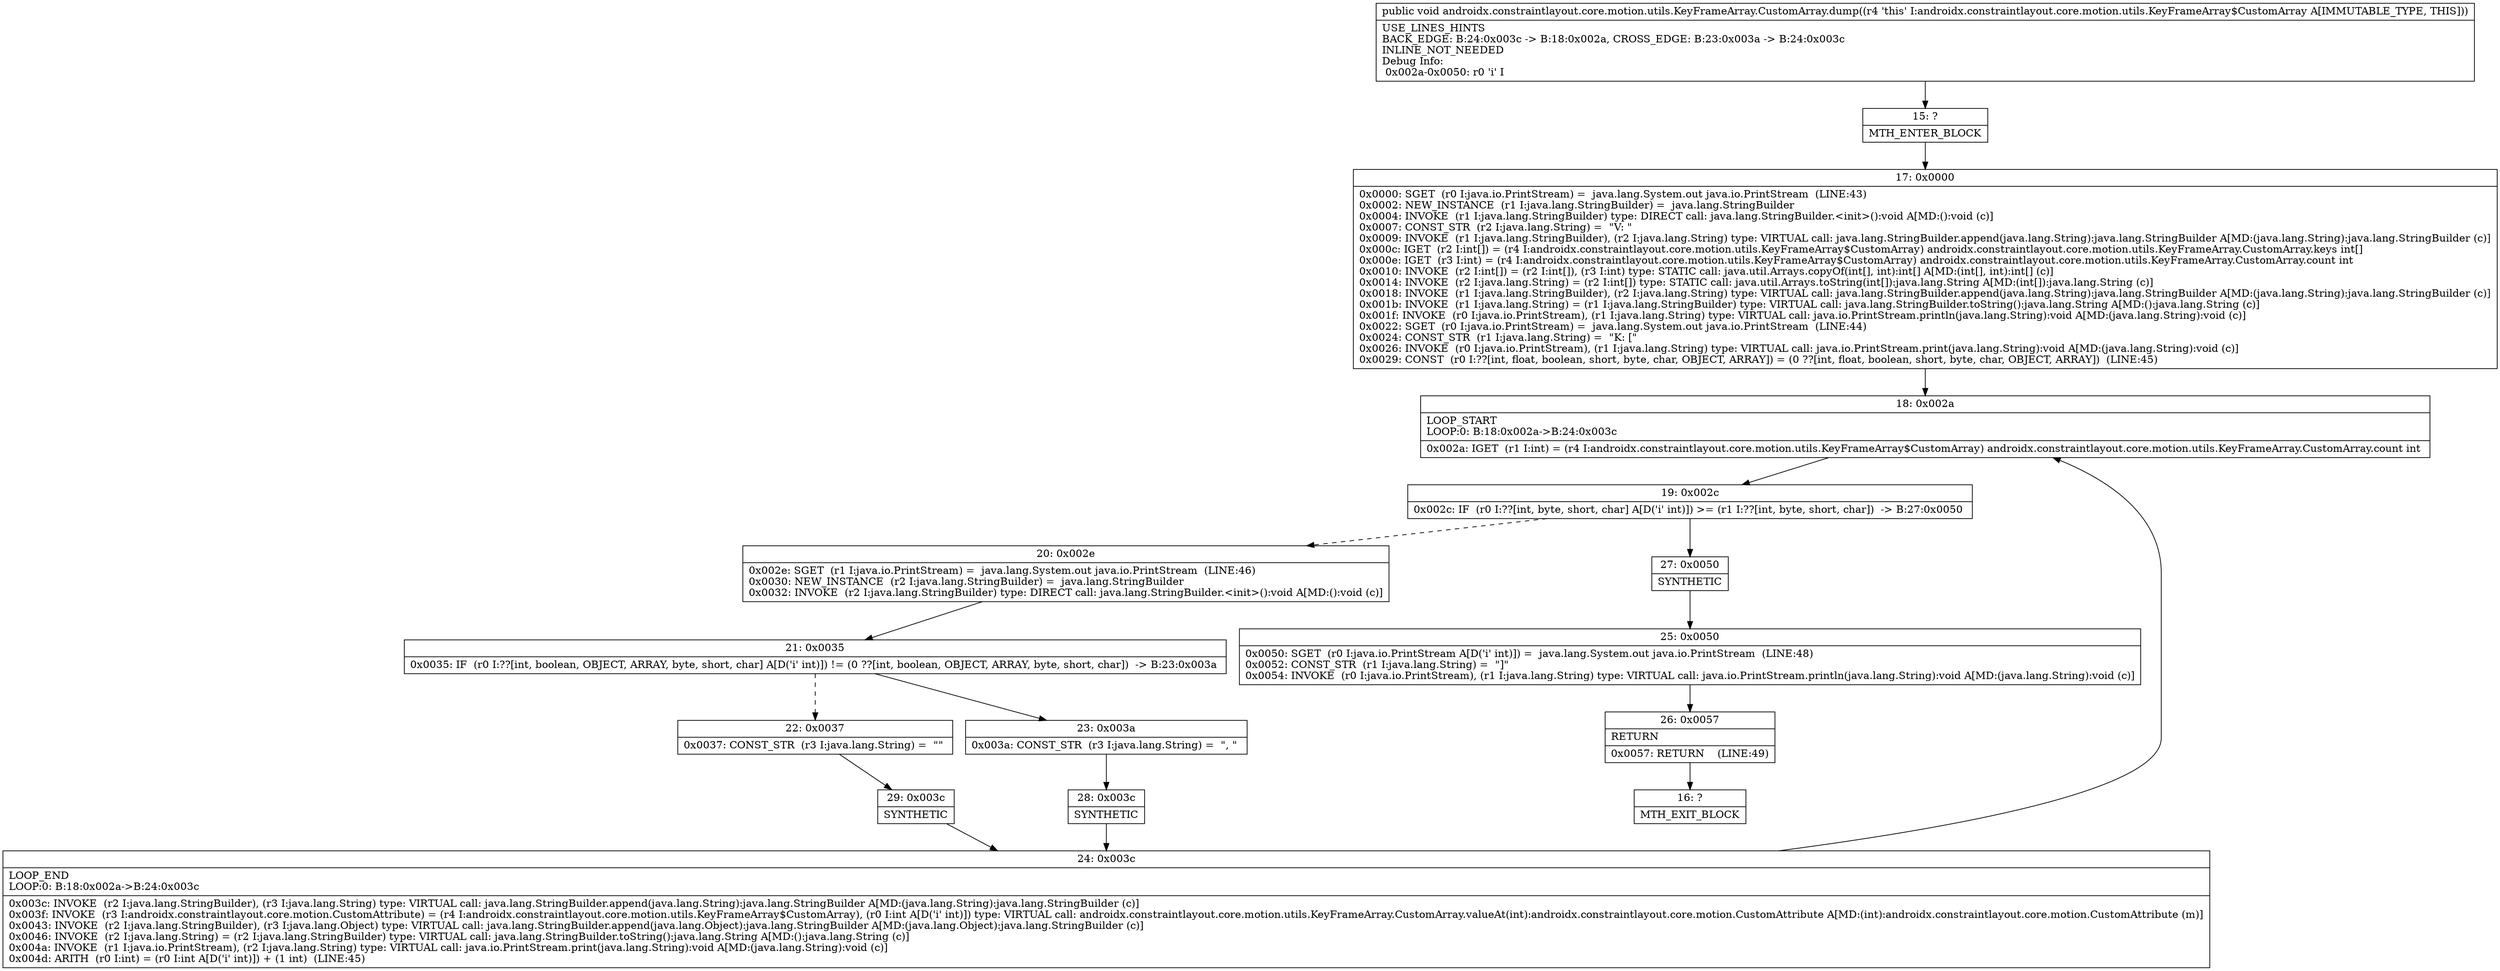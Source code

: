 digraph "CFG forandroidx.constraintlayout.core.motion.utils.KeyFrameArray.CustomArray.dump()V" {
Node_15 [shape=record,label="{15\:\ ?|MTH_ENTER_BLOCK\l}"];
Node_17 [shape=record,label="{17\:\ 0x0000|0x0000: SGET  (r0 I:java.io.PrintStream) =  java.lang.System.out java.io.PrintStream  (LINE:43)\l0x0002: NEW_INSTANCE  (r1 I:java.lang.StringBuilder) =  java.lang.StringBuilder \l0x0004: INVOKE  (r1 I:java.lang.StringBuilder) type: DIRECT call: java.lang.StringBuilder.\<init\>():void A[MD:():void (c)]\l0x0007: CONST_STR  (r2 I:java.lang.String) =  \"V: \" \l0x0009: INVOKE  (r1 I:java.lang.StringBuilder), (r2 I:java.lang.String) type: VIRTUAL call: java.lang.StringBuilder.append(java.lang.String):java.lang.StringBuilder A[MD:(java.lang.String):java.lang.StringBuilder (c)]\l0x000c: IGET  (r2 I:int[]) = (r4 I:androidx.constraintlayout.core.motion.utils.KeyFrameArray$CustomArray) androidx.constraintlayout.core.motion.utils.KeyFrameArray.CustomArray.keys int[] \l0x000e: IGET  (r3 I:int) = (r4 I:androidx.constraintlayout.core.motion.utils.KeyFrameArray$CustomArray) androidx.constraintlayout.core.motion.utils.KeyFrameArray.CustomArray.count int \l0x0010: INVOKE  (r2 I:int[]) = (r2 I:int[]), (r3 I:int) type: STATIC call: java.util.Arrays.copyOf(int[], int):int[] A[MD:(int[], int):int[] (c)]\l0x0014: INVOKE  (r2 I:java.lang.String) = (r2 I:int[]) type: STATIC call: java.util.Arrays.toString(int[]):java.lang.String A[MD:(int[]):java.lang.String (c)]\l0x0018: INVOKE  (r1 I:java.lang.StringBuilder), (r2 I:java.lang.String) type: VIRTUAL call: java.lang.StringBuilder.append(java.lang.String):java.lang.StringBuilder A[MD:(java.lang.String):java.lang.StringBuilder (c)]\l0x001b: INVOKE  (r1 I:java.lang.String) = (r1 I:java.lang.StringBuilder) type: VIRTUAL call: java.lang.StringBuilder.toString():java.lang.String A[MD:():java.lang.String (c)]\l0x001f: INVOKE  (r0 I:java.io.PrintStream), (r1 I:java.lang.String) type: VIRTUAL call: java.io.PrintStream.println(java.lang.String):void A[MD:(java.lang.String):void (c)]\l0x0022: SGET  (r0 I:java.io.PrintStream) =  java.lang.System.out java.io.PrintStream  (LINE:44)\l0x0024: CONST_STR  (r1 I:java.lang.String) =  \"K: [\" \l0x0026: INVOKE  (r0 I:java.io.PrintStream), (r1 I:java.lang.String) type: VIRTUAL call: java.io.PrintStream.print(java.lang.String):void A[MD:(java.lang.String):void (c)]\l0x0029: CONST  (r0 I:??[int, float, boolean, short, byte, char, OBJECT, ARRAY]) = (0 ??[int, float, boolean, short, byte, char, OBJECT, ARRAY])  (LINE:45)\l}"];
Node_18 [shape=record,label="{18\:\ 0x002a|LOOP_START\lLOOP:0: B:18:0x002a\-\>B:24:0x003c\l|0x002a: IGET  (r1 I:int) = (r4 I:androidx.constraintlayout.core.motion.utils.KeyFrameArray$CustomArray) androidx.constraintlayout.core.motion.utils.KeyFrameArray.CustomArray.count int \l}"];
Node_19 [shape=record,label="{19\:\ 0x002c|0x002c: IF  (r0 I:??[int, byte, short, char] A[D('i' int)]) \>= (r1 I:??[int, byte, short, char])  \-\> B:27:0x0050 \l}"];
Node_20 [shape=record,label="{20\:\ 0x002e|0x002e: SGET  (r1 I:java.io.PrintStream) =  java.lang.System.out java.io.PrintStream  (LINE:46)\l0x0030: NEW_INSTANCE  (r2 I:java.lang.StringBuilder) =  java.lang.StringBuilder \l0x0032: INVOKE  (r2 I:java.lang.StringBuilder) type: DIRECT call: java.lang.StringBuilder.\<init\>():void A[MD:():void (c)]\l}"];
Node_21 [shape=record,label="{21\:\ 0x0035|0x0035: IF  (r0 I:??[int, boolean, OBJECT, ARRAY, byte, short, char] A[D('i' int)]) != (0 ??[int, boolean, OBJECT, ARRAY, byte, short, char])  \-\> B:23:0x003a \l}"];
Node_22 [shape=record,label="{22\:\ 0x0037|0x0037: CONST_STR  (r3 I:java.lang.String) =  \"\" \l}"];
Node_29 [shape=record,label="{29\:\ 0x003c|SYNTHETIC\l}"];
Node_24 [shape=record,label="{24\:\ 0x003c|LOOP_END\lLOOP:0: B:18:0x002a\-\>B:24:0x003c\l|0x003c: INVOKE  (r2 I:java.lang.StringBuilder), (r3 I:java.lang.String) type: VIRTUAL call: java.lang.StringBuilder.append(java.lang.String):java.lang.StringBuilder A[MD:(java.lang.String):java.lang.StringBuilder (c)]\l0x003f: INVOKE  (r3 I:androidx.constraintlayout.core.motion.CustomAttribute) = (r4 I:androidx.constraintlayout.core.motion.utils.KeyFrameArray$CustomArray), (r0 I:int A[D('i' int)]) type: VIRTUAL call: androidx.constraintlayout.core.motion.utils.KeyFrameArray.CustomArray.valueAt(int):androidx.constraintlayout.core.motion.CustomAttribute A[MD:(int):androidx.constraintlayout.core.motion.CustomAttribute (m)]\l0x0043: INVOKE  (r2 I:java.lang.StringBuilder), (r3 I:java.lang.Object) type: VIRTUAL call: java.lang.StringBuilder.append(java.lang.Object):java.lang.StringBuilder A[MD:(java.lang.Object):java.lang.StringBuilder (c)]\l0x0046: INVOKE  (r2 I:java.lang.String) = (r2 I:java.lang.StringBuilder) type: VIRTUAL call: java.lang.StringBuilder.toString():java.lang.String A[MD:():java.lang.String (c)]\l0x004a: INVOKE  (r1 I:java.io.PrintStream), (r2 I:java.lang.String) type: VIRTUAL call: java.io.PrintStream.print(java.lang.String):void A[MD:(java.lang.String):void (c)]\l0x004d: ARITH  (r0 I:int) = (r0 I:int A[D('i' int)]) + (1 int)  (LINE:45)\l}"];
Node_23 [shape=record,label="{23\:\ 0x003a|0x003a: CONST_STR  (r3 I:java.lang.String) =  \", \" \l}"];
Node_28 [shape=record,label="{28\:\ 0x003c|SYNTHETIC\l}"];
Node_27 [shape=record,label="{27\:\ 0x0050|SYNTHETIC\l}"];
Node_25 [shape=record,label="{25\:\ 0x0050|0x0050: SGET  (r0 I:java.io.PrintStream A[D('i' int)]) =  java.lang.System.out java.io.PrintStream  (LINE:48)\l0x0052: CONST_STR  (r1 I:java.lang.String) =  \"]\" \l0x0054: INVOKE  (r0 I:java.io.PrintStream), (r1 I:java.lang.String) type: VIRTUAL call: java.io.PrintStream.println(java.lang.String):void A[MD:(java.lang.String):void (c)]\l}"];
Node_26 [shape=record,label="{26\:\ 0x0057|RETURN\l|0x0057: RETURN    (LINE:49)\l}"];
Node_16 [shape=record,label="{16\:\ ?|MTH_EXIT_BLOCK\l}"];
MethodNode[shape=record,label="{public void androidx.constraintlayout.core.motion.utils.KeyFrameArray.CustomArray.dump((r4 'this' I:androidx.constraintlayout.core.motion.utils.KeyFrameArray$CustomArray A[IMMUTABLE_TYPE, THIS]))  | USE_LINES_HINTS\lBACK_EDGE: B:24:0x003c \-\> B:18:0x002a, CROSS_EDGE: B:23:0x003a \-\> B:24:0x003c\lINLINE_NOT_NEEDED\lDebug Info:\l  0x002a\-0x0050: r0 'i' I\l}"];
MethodNode -> Node_15;Node_15 -> Node_17;
Node_17 -> Node_18;
Node_18 -> Node_19;
Node_19 -> Node_20[style=dashed];
Node_19 -> Node_27;
Node_20 -> Node_21;
Node_21 -> Node_22[style=dashed];
Node_21 -> Node_23;
Node_22 -> Node_29;
Node_29 -> Node_24;
Node_24 -> Node_18;
Node_23 -> Node_28;
Node_28 -> Node_24;
Node_27 -> Node_25;
Node_25 -> Node_26;
Node_26 -> Node_16;
}

